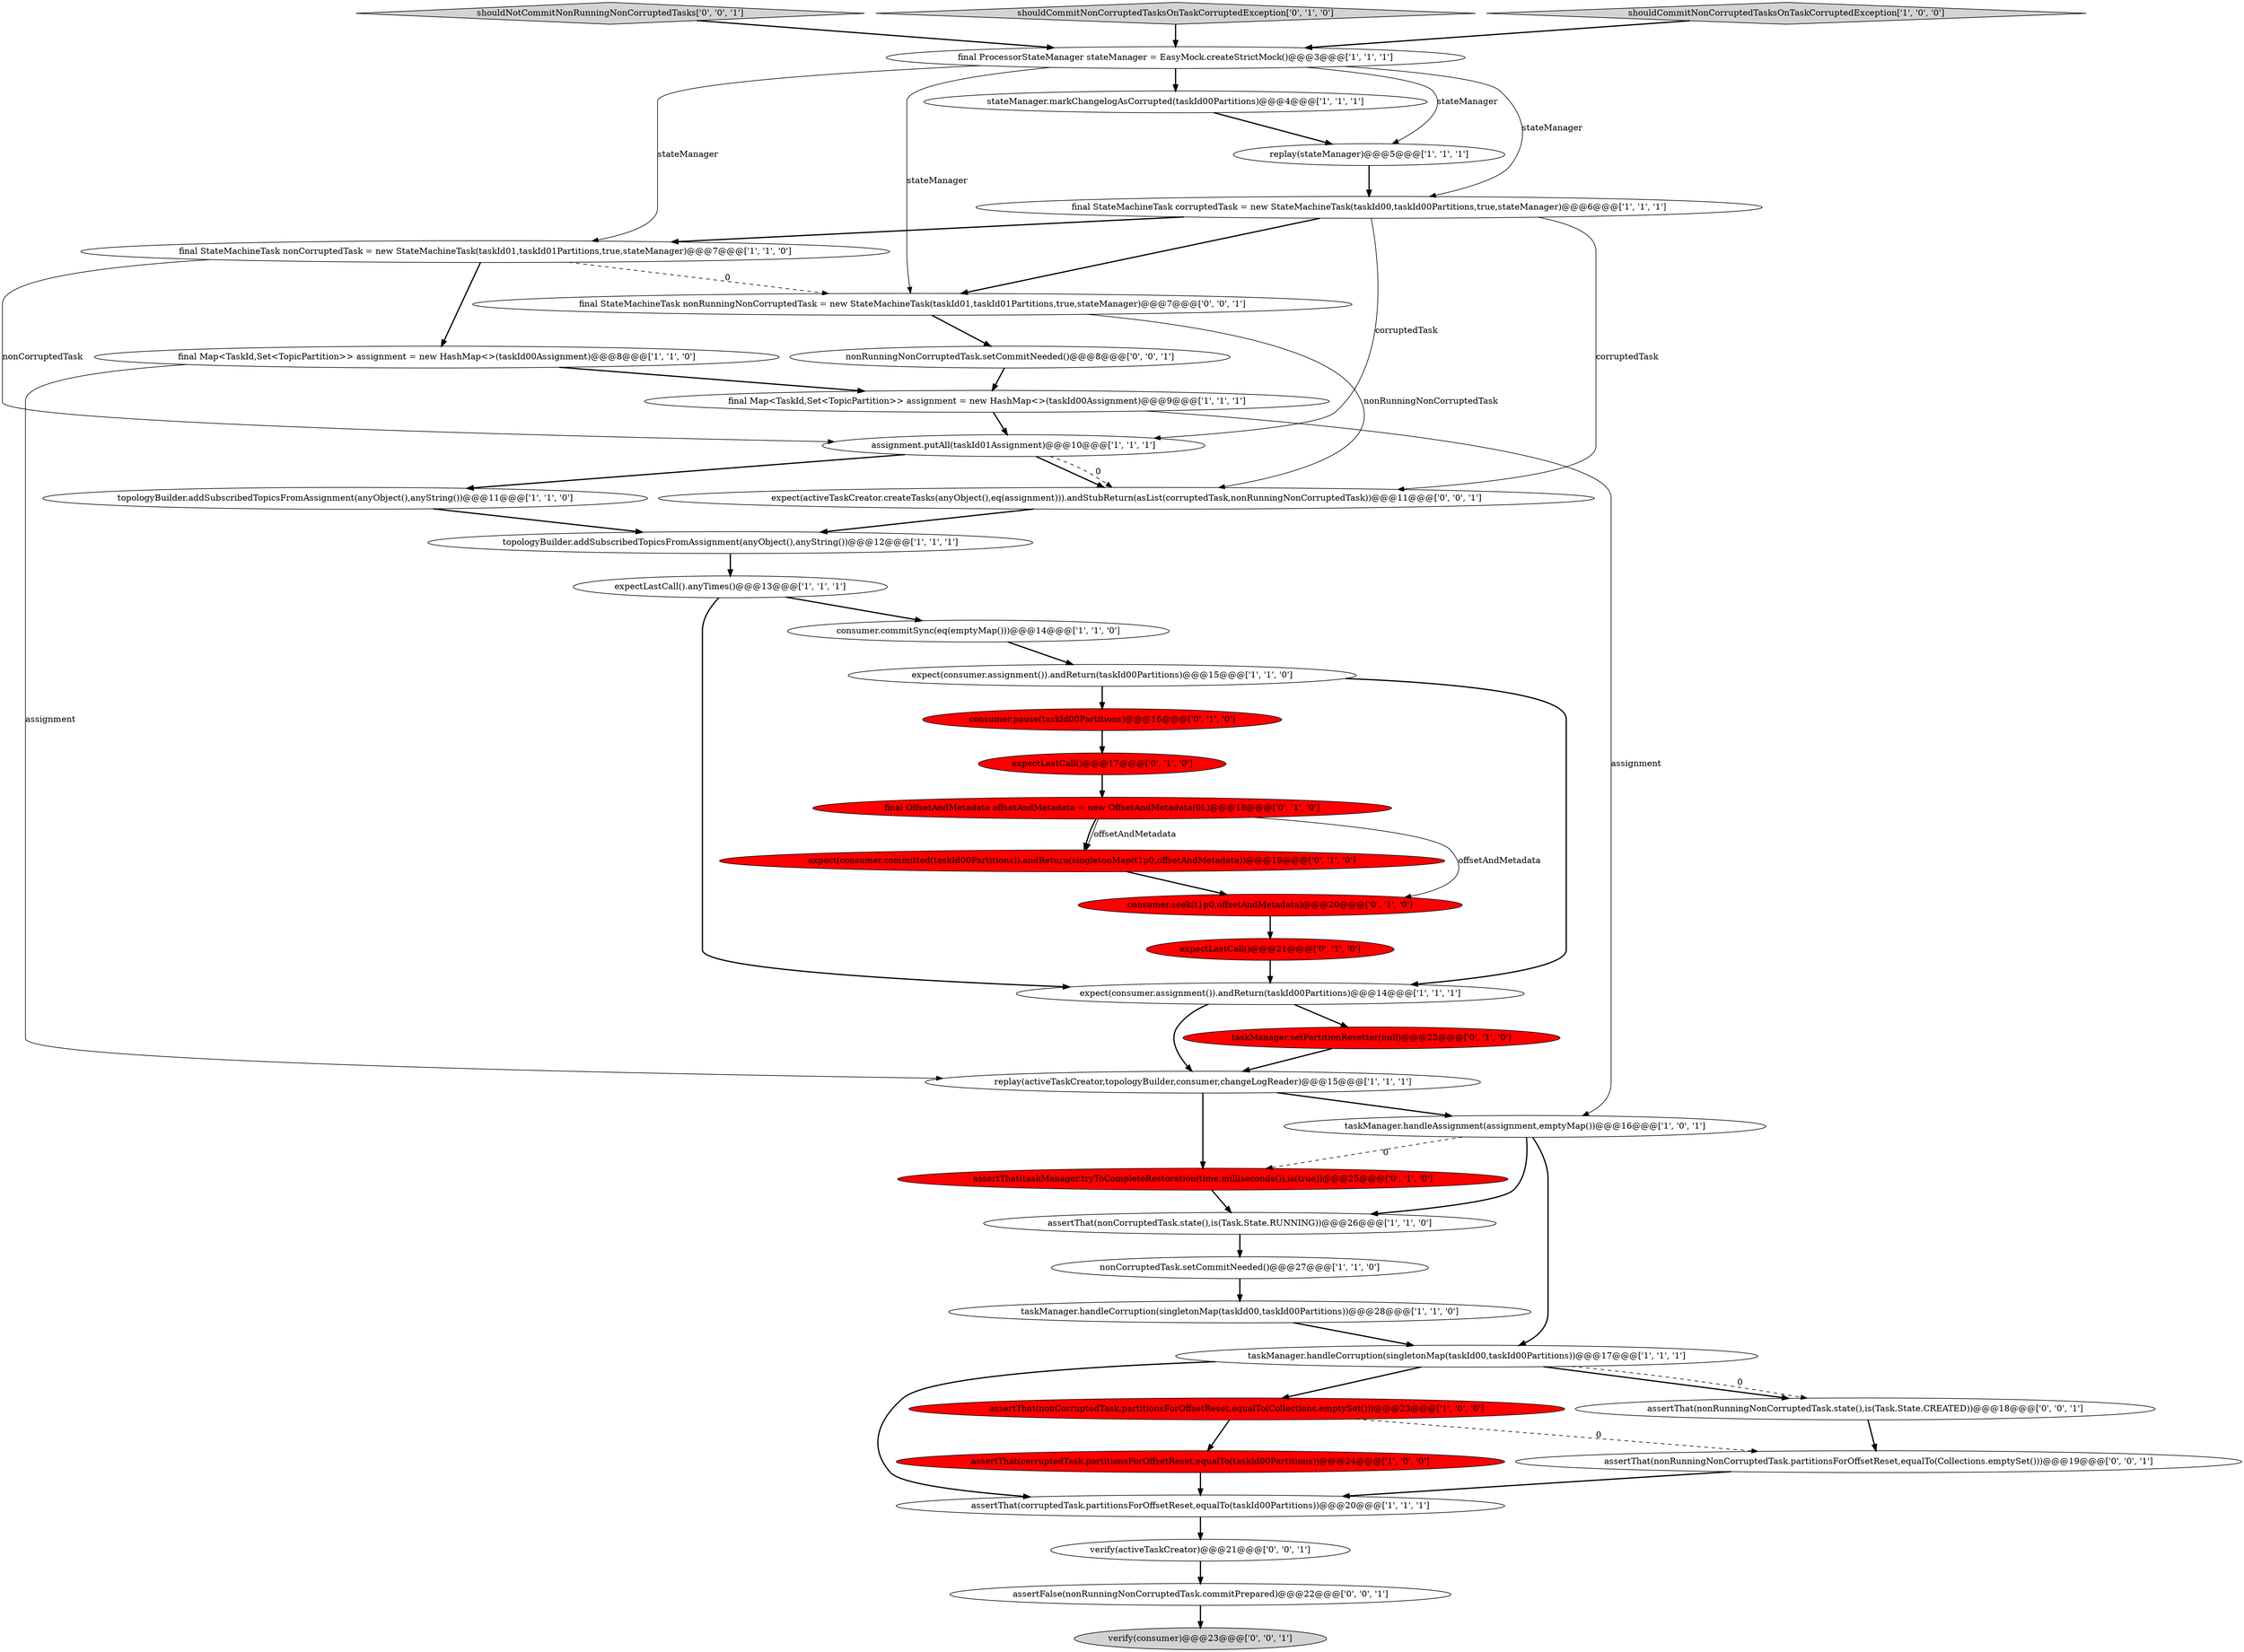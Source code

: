 digraph {
30 [style = filled, label = "expectLastCall()@@@21@@@['0', '1', '0']", fillcolor = red, shape = ellipse image = "AAA1AAABBB2BBB"];
7 [style = filled, label = "nonCorruptedTask.setCommitNeeded()@@@27@@@['1', '1', '0']", fillcolor = white, shape = ellipse image = "AAA0AAABBB1BBB"];
13 [style = filled, label = "taskManager.handleCorruption(singletonMap(taskId00,taskId00Partitions))@@@17@@@['1', '1', '1']", fillcolor = white, shape = ellipse image = "AAA0AAABBB1BBB"];
17 [style = filled, label = "assignment.putAll(taskId01Assignment)@@@10@@@['1', '1', '1']", fillcolor = white, shape = ellipse image = "AAA0AAABBB1BBB"];
5 [style = filled, label = "assertThat(corruptedTask.partitionsForOffsetReset,equalTo(taskId00Partitions))@@@20@@@['1', '1', '1']", fillcolor = white, shape = ellipse image = "AAA0AAABBB1BBB"];
0 [style = filled, label = "consumer.commitSync(eq(emptyMap()))@@@14@@@['1', '1', '0']", fillcolor = white, shape = ellipse image = "AAA0AAABBB1BBB"];
21 [style = filled, label = "assertThat(corruptedTask.partitionsForOffsetReset,equalTo(taskId00Partitions))@@@24@@@['1', '0', '0']", fillcolor = red, shape = ellipse image = "AAA1AAABBB1BBB"];
26 [style = filled, label = "final OffsetAndMetadata offsetAndMetadata = new OffsetAndMetadata(0L)@@@18@@@['0', '1', '0']", fillcolor = red, shape = ellipse image = "AAA1AAABBB2BBB"];
28 [style = filled, label = "expectLastCall()@@@17@@@['0', '1', '0']", fillcolor = red, shape = ellipse image = "AAA1AAABBB2BBB"];
29 [style = filled, label = "consumer.seek(t1p0,offsetAndMetadata)@@@20@@@['0', '1', '0']", fillcolor = red, shape = ellipse image = "AAA1AAABBB2BBB"];
16 [style = filled, label = "topologyBuilder.addSubscribedTopicsFromAssignment(anyObject(),anyString())@@@11@@@['1', '1', '0']", fillcolor = white, shape = ellipse image = "AAA0AAABBB1BBB"];
9 [style = filled, label = "final StateMachineTask corruptedTask = new StateMachineTask(taskId00,taskId00Partitions,true,stateManager)@@@6@@@['1', '1', '1']", fillcolor = white, shape = ellipse image = "AAA0AAABBB1BBB"];
20 [style = filled, label = "expectLastCall().anyTimes()@@@13@@@['1', '1', '1']", fillcolor = white, shape = ellipse image = "AAA0AAABBB1BBB"];
4 [style = filled, label = "assertThat(nonCorruptedTask.state(),is(Task.State.RUNNING))@@@26@@@['1', '1', '0']", fillcolor = white, shape = ellipse image = "AAA0AAABBB1BBB"];
23 [style = filled, label = "replay(activeTaskCreator,topologyBuilder,consumer,changeLogReader)@@@15@@@['1', '1', '1']", fillcolor = white, shape = ellipse image = "AAA0AAABBB1BBB"];
35 [style = filled, label = "assertThat(nonRunningNonCorruptedTask.partitionsForOffsetReset,equalTo(Collections.emptySet()))@@@19@@@['0', '0', '1']", fillcolor = white, shape = ellipse image = "AAA0AAABBB3BBB"];
19 [style = filled, label = "final Map<TaskId,Set<TopicPartition>> assignment = new HashMap<>(taskId00Assignment)@@@9@@@['1', '1', '1']", fillcolor = white, shape = ellipse image = "AAA0AAABBB1BBB"];
22 [style = filled, label = "topologyBuilder.addSubscribedTopicsFromAssignment(anyObject(),anyString())@@@12@@@['1', '1', '1']", fillcolor = white, shape = ellipse image = "AAA0AAABBB1BBB"];
31 [style = filled, label = "consumer.pause(taskId00Partitions)@@@16@@@['0', '1', '0']", fillcolor = red, shape = ellipse image = "AAA1AAABBB2BBB"];
38 [style = filled, label = "shouldNotCommitNonRunningNonCorruptedTasks['0', '0', '1']", fillcolor = lightgray, shape = diamond image = "AAA0AAABBB3BBB"];
12 [style = filled, label = "taskManager.handleCorruption(singletonMap(taskId00,taskId00Partitions))@@@28@@@['1', '1', '0']", fillcolor = white, shape = ellipse image = "AAA0AAABBB1BBB"];
2 [style = filled, label = "replay(stateManager)@@@5@@@['1', '1', '1']", fillcolor = white, shape = ellipse image = "AAA0AAABBB1BBB"];
41 [style = filled, label = "final StateMachineTask nonRunningNonCorruptedTask = new StateMachineTask(taskId01,taskId01Partitions,true,stateManager)@@@7@@@['0', '0', '1']", fillcolor = white, shape = ellipse image = "AAA0AAABBB3BBB"];
11 [style = filled, label = "taskManager.handleAssignment(assignment,emptyMap())@@@16@@@['1', '0', '1']", fillcolor = white, shape = ellipse image = "AAA0AAABBB1BBB"];
33 [style = filled, label = "nonRunningNonCorruptedTask.setCommitNeeded()@@@8@@@['0', '0', '1']", fillcolor = white, shape = ellipse image = "AAA0AAABBB3BBB"];
27 [style = filled, label = "taskManager.setPartitionResetter(null)@@@23@@@['0', '1', '0']", fillcolor = red, shape = ellipse image = "AAA1AAABBB2BBB"];
14 [style = filled, label = "final ProcessorStateManager stateManager = EasyMock.createStrictMock()@@@3@@@['1', '1', '1']", fillcolor = white, shape = ellipse image = "AAA0AAABBB1BBB"];
25 [style = filled, label = "shouldCommitNonCorruptedTasksOnTaskCorruptedException['0', '1', '0']", fillcolor = lightgray, shape = diamond image = "AAA0AAABBB2BBB"];
40 [style = filled, label = "expect(activeTaskCreator.createTasks(anyObject(),eq(assignment))).andStubReturn(asList(corruptedTask,nonRunningNonCorruptedTask))@@@11@@@['0', '0', '1']", fillcolor = white, shape = ellipse image = "AAA0AAABBB3BBB"];
34 [style = filled, label = "assertThat(nonRunningNonCorruptedTask.state(),is(Task.State.CREATED))@@@18@@@['0', '0', '1']", fillcolor = white, shape = ellipse image = "AAA0AAABBB3BBB"];
3 [style = filled, label = "expect(consumer.assignment()).andReturn(taskId00Partitions)@@@15@@@['1', '1', '0']", fillcolor = white, shape = ellipse image = "AAA0AAABBB1BBB"];
18 [style = filled, label = "expect(consumer.assignment()).andReturn(taskId00Partitions)@@@14@@@['1', '1', '1']", fillcolor = white, shape = ellipse image = "AAA0AAABBB1BBB"];
6 [style = filled, label = "shouldCommitNonCorruptedTasksOnTaskCorruptedException['1', '0', '0']", fillcolor = lightgray, shape = diamond image = "AAA0AAABBB1BBB"];
15 [style = filled, label = "stateManager.markChangelogAsCorrupted(taskId00Partitions)@@@4@@@['1', '1', '1']", fillcolor = white, shape = ellipse image = "AAA0AAABBB1BBB"];
10 [style = filled, label = "assertThat(nonCorruptedTask.partitionsForOffsetReset,equalTo(Collections.emptySet()))@@@23@@@['1', '0', '0']", fillcolor = red, shape = ellipse image = "AAA1AAABBB1BBB"];
8 [style = filled, label = "final StateMachineTask nonCorruptedTask = new StateMachineTask(taskId01,taskId01Partitions,true,stateManager)@@@7@@@['1', '1', '0']", fillcolor = white, shape = ellipse image = "AAA0AAABBB1BBB"];
39 [style = filled, label = "verify(activeTaskCreator)@@@21@@@['0', '0', '1']", fillcolor = white, shape = ellipse image = "AAA0AAABBB3BBB"];
1 [style = filled, label = "final Map<TaskId,Set<TopicPartition>> assignment = new HashMap<>(taskId00Assignment)@@@8@@@['1', '1', '0']", fillcolor = white, shape = ellipse image = "AAA0AAABBB1BBB"];
24 [style = filled, label = "assertThat(taskManager.tryToCompleteRestoration(time.milliseconds()),is(true))@@@25@@@['0', '1', '0']", fillcolor = red, shape = ellipse image = "AAA1AAABBB2BBB"];
36 [style = filled, label = "assertFalse(nonRunningNonCorruptedTask.commitPrepared)@@@22@@@['0', '0', '1']", fillcolor = white, shape = ellipse image = "AAA0AAABBB3BBB"];
32 [style = filled, label = "expect(consumer.committed(taskId00Partitions)).andReturn(singletonMap(t1p0,offsetAndMetadata))@@@19@@@['0', '1', '0']", fillcolor = red, shape = ellipse image = "AAA1AAABBB2BBB"];
37 [style = filled, label = "verify(consumer)@@@23@@@['0', '0', '1']", fillcolor = lightgray, shape = ellipse image = "AAA0AAABBB3BBB"];
0->3 [style = bold, label=""];
13->10 [style = bold, label=""];
13->34 [style = bold, label=""];
15->2 [style = bold, label=""];
26->32 [style = solid, label="offsetAndMetadata"];
26->32 [style = bold, label=""];
18->23 [style = bold, label=""];
29->30 [style = bold, label=""];
5->39 [style = bold, label=""];
7->12 [style = bold, label=""];
3->31 [style = bold, label=""];
14->9 [style = solid, label="stateManager"];
11->4 [style = bold, label=""];
20->0 [style = bold, label=""];
8->17 [style = solid, label="nonCorruptedTask"];
17->40 [style = bold, label=""];
28->26 [style = bold, label=""];
19->17 [style = bold, label=""];
2->9 [style = bold, label=""];
10->21 [style = bold, label=""];
25->14 [style = bold, label=""];
14->2 [style = solid, label="stateManager"];
16->22 [style = bold, label=""];
9->8 [style = bold, label=""];
14->8 [style = solid, label="stateManager"];
30->18 [style = bold, label=""];
9->40 [style = solid, label="corruptedTask"];
8->41 [style = dashed, label="0"];
4->7 [style = bold, label=""];
38->14 [style = bold, label=""];
3->18 [style = bold, label=""];
32->29 [style = bold, label=""];
6->14 [style = bold, label=""];
9->41 [style = bold, label=""];
8->1 [style = bold, label=""];
12->13 [style = bold, label=""];
21->5 [style = bold, label=""];
20->18 [style = bold, label=""];
35->5 [style = bold, label=""];
23->24 [style = bold, label=""];
24->4 [style = bold, label=""];
22->20 [style = bold, label=""];
18->27 [style = bold, label=""];
17->40 [style = dashed, label="0"];
11->13 [style = bold, label=""];
11->24 [style = dashed, label="0"];
9->17 [style = solid, label="corruptedTask"];
40->22 [style = bold, label=""];
13->5 [style = bold, label=""];
1->23 [style = solid, label="assignment"];
26->29 [style = solid, label="offsetAndMetadata"];
14->15 [style = bold, label=""];
27->23 [style = bold, label=""];
36->37 [style = bold, label=""];
31->28 [style = bold, label=""];
41->33 [style = bold, label=""];
33->19 [style = bold, label=""];
23->11 [style = bold, label=""];
1->19 [style = bold, label=""];
34->35 [style = bold, label=""];
14->41 [style = solid, label="stateManager"];
19->11 [style = solid, label="assignment"];
39->36 [style = bold, label=""];
41->40 [style = solid, label="nonRunningNonCorruptedTask"];
13->34 [style = dashed, label="0"];
10->35 [style = dashed, label="0"];
17->16 [style = bold, label=""];
}
